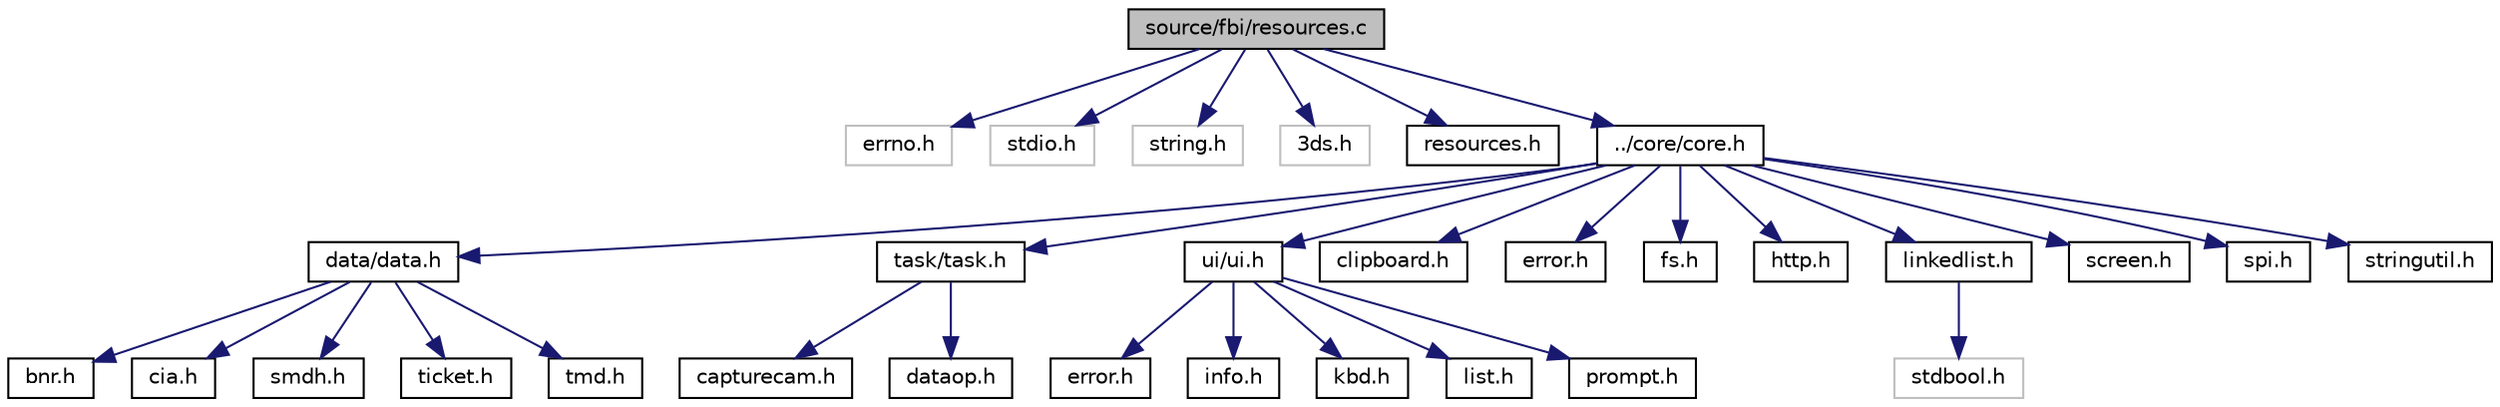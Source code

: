 digraph "source/fbi/resources.c"
{
  edge [fontname="Helvetica",fontsize="10",labelfontname="Helvetica",labelfontsize="10"];
  node [fontname="Helvetica",fontsize="10",shape=record];
  Node1 [label="source/fbi/resources.c",height=0.2,width=0.4,color="black", fillcolor="grey75", style="filled" fontcolor="black"];
  Node1 -> Node2 [color="midnightblue",fontsize="10",style="solid",fontname="Helvetica"];
  Node2 [label="errno.h",height=0.2,width=0.4,color="grey75", fillcolor="white", style="filled"];
  Node1 -> Node3 [color="midnightblue",fontsize="10",style="solid",fontname="Helvetica"];
  Node3 [label="stdio.h",height=0.2,width=0.4,color="grey75", fillcolor="white", style="filled"];
  Node1 -> Node4 [color="midnightblue",fontsize="10",style="solid",fontname="Helvetica"];
  Node4 [label="string.h",height=0.2,width=0.4,color="grey75", fillcolor="white", style="filled"];
  Node1 -> Node5 [color="midnightblue",fontsize="10",style="solid",fontname="Helvetica"];
  Node5 [label="3ds.h",height=0.2,width=0.4,color="grey75", fillcolor="white", style="filled"];
  Node1 -> Node6 [color="midnightblue",fontsize="10",style="solid",fontname="Helvetica"];
  Node6 [label="resources.h",height=0.2,width=0.4,color="black", fillcolor="white", style="filled",URL="$resources_8h.html"];
  Node1 -> Node7 [color="midnightblue",fontsize="10",style="solid",fontname="Helvetica"];
  Node7 [label="../core/core.h",height=0.2,width=0.4,color="black", fillcolor="white", style="filled",URL="$core_8h.html"];
  Node7 -> Node8 [color="midnightblue",fontsize="10",style="solid",fontname="Helvetica"];
  Node8 [label="data/data.h",height=0.2,width=0.4,color="black", fillcolor="white", style="filled",URL="$data_8h.html"];
  Node8 -> Node9 [color="midnightblue",fontsize="10",style="solid",fontname="Helvetica"];
  Node9 [label="bnr.h",height=0.2,width=0.4,color="black", fillcolor="white", style="filled",URL="$bnr_8h.html"];
  Node8 -> Node10 [color="midnightblue",fontsize="10",style="solid",fontname="Helvetica"];
  Node10 [label="cia.h",height=0.2,width=0.4,color="black", fillcolor="white", style="filled",URL="$cia_8h.html"];
  Node8 -> Node11 [color="midnightblue",fontsize="10",style="solid",fontname="Helvetica"];
  Node11 [label="smdh.h",height=0.2,width=0.4,color="black", fillcolor="white", style="filled",URL="$smdh_8h.html"];
  Node8 -> Node12 [color="midnightblue",fontsize="10",style="solid",fontname="Helvetica"];
  Node12 [label="ticket.h",height=0.2,width=0.4,color="black", fillcolor="white", style="filled",URL="$ticket_8h.html"];
  Node8 -> Node13 [color="midnightblue",fontsize="10",style="solid",fontname="Helvetica"];
  Node13 [label="tmd.h",height=0.2,width=0.4,color="black", fillcolor="white", style="filled",URL="$tmd_8h.html"];
  Node7 -> Node14 [color="midnightblue",fontsize="10",style="solid",fontname="Helvetica"];
  Node14 [label="task/task.h",height=0.2,width=0.4,color="black", fillcolor="white", style="filled",URL="$task_8h.html"];
  Node14 -> Node15 [color="midnightblue",fontsize="10",style="solid",fontname="Helvetica"];
  Node15 [label="capturecam.h",height=0.2,width=0.4,color="black", fillcolor="white", style="filled",URL="$capturecam_8h.html"];
  Node14 -> Node16 [color="midnightblue",fontsize="10",style="solid",fontname="Helvetica"];
  Node16 [label="dataop.h",height=0.2,width=0.4,color="black", fillcolor="white", style="filled",URL="$dataop_8h.html"];
  Node7 -> Node17 [color="midnightblue",fontsize="10",style="solid",fontname="Helvetica"];
  Node17 [label="ui/ui.h",height=0.2,width=0.4,color="black", fillcolor="white", style="filled",URL="$ui_8h.html"];
  Node17 -> Node18 [color="midnightblue",fontsize="10",style="solid",fontname="Helvetica"];
  Node18 [label="error.h",height=0.2,width=0.4,color="black", fillcolor="white", style="filled",URL="$ui_2error_8h.html"];
  Node17 -> Node19 [color="midnightblue",fontsize="10",style="solid",fontname="Helvetica"];
  Node19 [label="info.h",height=0.2,width=0.4,color="black", fillcolor="white", style="filled",URL="$info_8h.html"];
  Node17 -> Node20 [color="midnightblue",fontsize="10",style="solid",fontname="Helvetica"];
  Node20 [label="kbd.h",height=0.2,width=0.4,color="black", fillcolor="white", style="filled",URL="$kbd_8h.html"];
  Node17 -> Node21 [color="midnightblue",fontsize="10",style="solid",fontname="Helvetica"];
  Node21 [label="list.h",height=0.2,width=0.4,color="black", fillcolor="white", style="filled",URL="$list_8h.html"];
  Node17 -> Node22 [color="midnightblue",fontsize="10",style="solid",fontname="Helvetica"];
  Node22 [label="prompt.h",height=0.2,width=0.4,color="black", fillcolor="white", style="filled",URL="$prompt_8h.html"];
  Node7 -> Node23 [color="midnightblue",fontsize="10",style="solid",fontname="Helvetica"];
  Node23 [label="clipboard.h",height=0.2,width=0.4,color="black", fillcolor="white", style="filled",URL="$clipboard_8h.html"];
  Node7 -> Node24 [color="midnightblue",fontsize="10",style="solid",fontname="Helvetica"];
  Node24 [label="error.h",height=0.2,width=0.4,color="black", fillcolor="white", style="filled",URL="$error_8h.html"];
  Node7 -> Node25 [color="midnightblue",fontsize="10",style="solid",fontname="Helvetica"];
  Node25 [label="fs.h",height=0.2,width=0.4,color="black", fillcolor="white", style="filled",URL="$fs_8h.html"];
  Node7 -> Node26 [color="midnightblue",fontsize="10",style="solid",fontname="Helvetica"];
  Node26 [label="http.h",height=0.2,width=0.4,color="black", fillcolor="white", style="filled",URL="$http_8h.html"];
  Node7 -> Node27 [color="midnightblue",fontsize="10",style="solid",fontname="Helvetica"];
  Node27 [label="linkedlist.h",height=0.2,width=0.4,color="black", fillcolor="white", style="filled",URL="$linkedlist_8h.html"];
  Node27 -> Node28 [color="midnightblue",fontsize="10",style="solid",fontname="Helvetica"];
  Node28 [label="stdbool.h",height=0.2,width=0.4,color="grey75", fillcolor="white", style="filled"];
  Node7 -> Node29 [color="midnightblue",fontsize="10",style="solid",fontname="Helvetica"];
  Node29 [label="screen.h",height=0.2,width=0.4,color="black", fillcolor="white", style="filled",URL="$screen_8h.html"];
  Node7 -> Node30 [color="midnightblue",fontsize="10",style="solid",fontname="Helvetica"];
  Node30 [label="spi.h",height=0.2,width=0.4,color="black", fillcolor="white", style="filled",URL="$spi_8h.html"];
  Node7 -> Node31 [color="midnightblue",fontsize="10",style="solid",fontname="Helvetica"];
  Node31 [label="stringutil.h",height=0.2,width=0.4,color="black", fillcolor="white", style="filled",URL="$stringutil_8h.html"];
}
